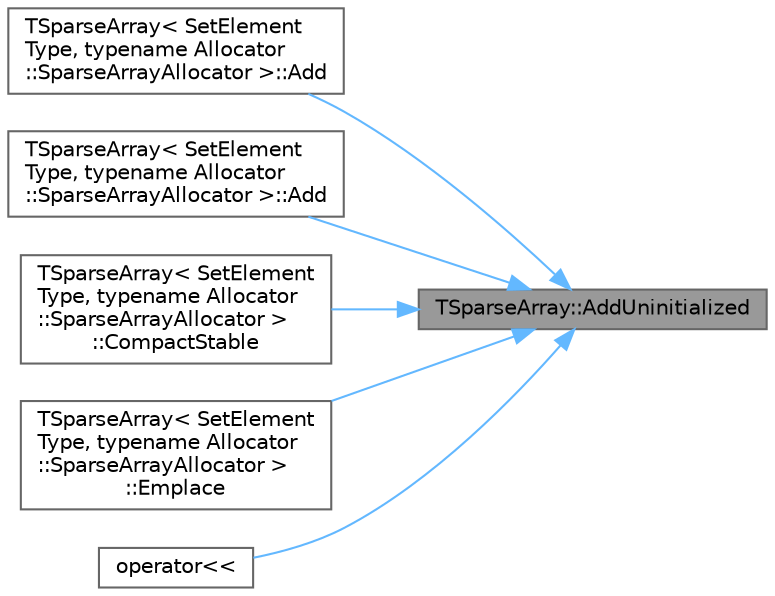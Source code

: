 digraph "TSparseArray::AddUninitialized"
{
 // INTERACTIVE_SVG=YES
 // LATEX_PDF_SIZE
  bgcolor="transparent";
  edge [fontname=Helvetica,fontsize=10,labelfontname=Helvetica,labelfontsize=10];
  node [fontname=Helvetica,fontsize=10,shape=box,height=0.2,width=0.4];
  rankdir="RL";
  Node1 [id="Node000001",label="TSparseArray::AddUninitialized",height=0.2,width=0.4,color="gray40", fillcolor="grey60", style="filled", fontcolor="black",tooltip="Allocates space for an element in the array."];
  Node1 -> Node2 [id="edge1_Node000001_Node000002",dir="back",color="steelblue1",style="solid",tooltip=" "];
  Node2 [id="Node000002",label="TSparseArray\< SetElement\lType, typename Allocator\l::SparseArrayAllocator \>::Add",height=0.2,width=0.4,color="grey40", fillcolor="white", style="filled",URL="$d0/db8/classTSparseArray.html#a219a1be57ec2e7fdc242388f1fb9ae72",tooltip=" "];
  Node1 -> Node3 [id="edge2_Node000001_Node000003",dir="back",color="steelblue1",style="solid",tooltip=" "];
  Node3 [id="Node000003",label="TSparseArray\< SetElement\lType, typename Allocator\l::SparseArrayAllocator \>::Add",height=0.2,width=0.4,color="grey40", fillcolor="white", style="filled",URL="$d0/db8/classTSparseArray.html#aa1952a9134897fc608d64349dec7f7de",tooltip=" "];
  Node1 -> Node4 [id="edge3_Node000001_Node000004",dir="back",color="steelblue1",style="solid",tooltip=" "];
  Node4 [id="Node000004",label="TSparseArray\< SetElement\lType, typename Allocator\l::SparseArrayAllocator \>\l::CompactStable",height=0.2,width=0.4,color="grey40", fillcolor="white", style="filled",URL="$d0/db8/classTSparseArray.html#adf0d4dec7c3f816cfc427cabfa4f5f59",tooltip=" "];
  Node1 -> Node5 [id="edge4_Node000001_Node000005",dir="back",color="steelblue1",style="solid",tooltip=" "];
  Node5 [id="Node000005",label="TSparseArray\< SetElement\lType, typename Allocator\l::SparseArrayAllocator \>\l::Emplace",height=0.2,width=0.4,color="grey40", fillcolor="white", style="filled",URL="$d0/db8/classTSparseArray.html#ac0b75baed8d321dd66f6edff2885bac7",tooltip=" "];
  Node1 -> Node6 [id="edge5_Node000001_Node000006",dir="back",color="steelblue1",style="solid",tooltip=" "];
  Node6 [id="Node000006",label="operator\<\<",height=0.2,width=0.4,color="grey40", fillcolor="white", style="filled",URL="$d5/dbf/SparseArray_8h.html#af34a659fb7e3ca48c538f88d483a0f07",tooltip="Structured archive serializer."];
}
